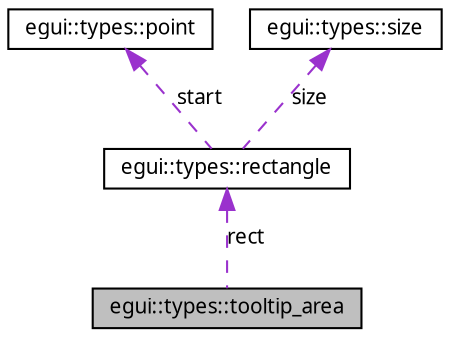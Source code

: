 digraph G
{
  edge [fontname="FreeSans.ttf",fontsize=10,labelfontname="FreeSans.ttf",labelfontsize=10];
  node [fontname="FreeSans.ttf",fontsize=10,shape=record];
  Node1 [label="egui::types::tooltip_area",height=0.2,width=0.4,color="black", fillcolor="grey75", style="filled" fontcolor="black"];
  Node2 -> Node1 [dir=back,color="darkorchid3",fontsize=10,style="dashed",label="rect",fontname="FreeSans.ttf"];
  Node2 [label="egui::types::rectangle",height=0.2,width=0.4,color="black", fillcolor="white", style="filled",URL="$structegui_1_1types_1_1rectangle.html",tooltip="Contains a rectangle."];
  Node3 -> Node2 [dir=back,color="darkorchid3",fontsize=10,style="dashed",label="start",fontname="FreeSans.ttf"];
  Node3 [label="egui::types::point",height=0.2,width=0.4,color="black", fillcolor="white", style="filled",URL="$structegui_1_1types_1_1point.html",tooltip="point"];
  Node4 -> Node2 [dir=back,color="darkorchid3",fontsize=10,style="dashed",label="size",fontname="FreeSans.ttf"];
  Node4 [label="egui::types::size",height=0.2,width=0.4,color="black", fillcolor="white", style="filled",URL="$structegui_1_1types_1_1size.html",tooltip="contains a size (width and height)"];
}
